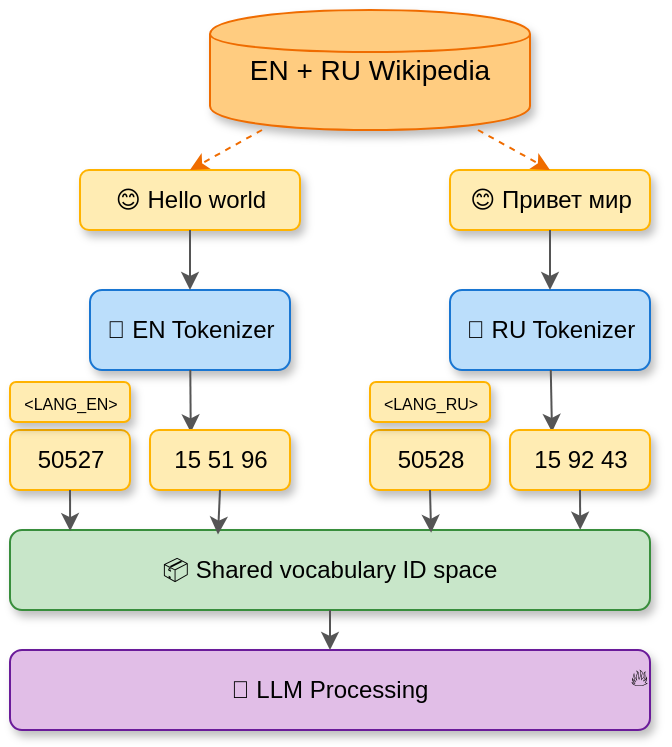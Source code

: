 <mxfile version="26.2.13">
  <diagram name="Switch-Tokenizer Modern v4" id="0">
    <mxGraphModel dx="1036" dy="632" grid="1" gridSize="10" guides="1" tooltips="1" connect="1" arrows="1" fold="1" page="1" pageScale="1" pageWidth="827" pageHeight="1169" math="0" shadow="0">
      <root>
        <mxCell id="0" />
        <mxCell id="1" parent="0" />
        <mxCell id="in_en" value="😊 Hello world" style="rounded=1;fillColor=#FFECB3;strokeColor=#FFB300;shadow=1;html=1;" parent="1" vertex="1">
          <mxGeometry x="45" y="90" width="110" height="30" as="geometry" />
        </mxCell>
        <mxCell id="in_ru" value="😊 Привет мир" style="rounded=1;fillColor=#FFECB3;strokeColor=#FFB300;shadow=1;html=1;" parent="1" vertex="1">
          <mxGeometry x="230" y="90" width="100" height="30" as="geometry" />
        </mxCell>
        <mxCell id="tok_en" value="🤖 EN Tokenizer" style="rounded=1;fillColor=#BBDEFB;strokeColor=#1976D2;shadow=1;html=1;" parent="1" vertex="1">
          <mxGeometry x="50" y="150" width="100" height="40" as="geometry" />
        </mxCell>
        <mxCell id="tok_ru" value="🤖 RU Tokenizer" style="rounded=1;fillColor=#BBDEFB;strokeColor=#1976D2;shadow=1;html=1;" parent="1" vertex="1">
          <mxGeometry x="230" y="150" width="100" height="40" as="geometry" />
        </mxCell>
        <mxCell id="e1" style="endArrow=classic;strokeColor=#555;" parent="1" source="in_en" target="tok_en" edge="1">
          <mxGeometry relative="1" as="geometry" />
        </mxCell>
        <mxCell id="e2" style="endArrow=classic;strokeColor=#555;" parent="1" source="in_ru" target="tok_ru" edge="1">
          <mxGeometry relative="1" as="geometry" />
        </mxCell>
        <mxCell id="shared" value="📦&amp;nbsp;Shared vocabulary ID space" style="rounded=1;fillColor=#C8E6C9;strokeColor=#388E3C;shadow=1;html=1;whiteSpace=wrap;" parent="1" vertex="1">
          <mxGeometry x="10" y="270" width="320" height="40" as="geometry" />
        </mxCell>
        <mxCell id="e3" style="endArrow=classic;strokeColor=#555;entryX=0.291;entryY=0.04;entryDx=0;entryDy=0;entryPerimeter=0;" parent="1" source="tok_en" target="zpH5X3wK1B-fje6_J5Yj-13" edge="1">
          <mxGeometry relative="1" as="geometry">
            <mxPoint x="115" y="210" as="targetPoint" />
          </mxGeometry>
        </mxCell>
        <mxCell id="e4" style="endArrow=classic;strokeColor=#555;entryX=0.3;entryY=0.033;entryDx=0;entryDy=0;entryPerimeter=0;" parent="1" source="tok_ru" target="zpH5X3wK1B-fje6_J5Yj-4" edge="1">
          <mxGeometry relative="1" as="geometry" />
        </mxCell>
        <mxCell id="db" value="EN + RU   Wikipedia" style="shape=cylinder;fillColor=#FFCC80;strokeColor=#EF6C00;shadow=1;html=1;whiteSpace=wrap;align=center;verticalAlign=middle;fontSize=14;" parent="1" vertex="1">
          <mxGeometry x="110" y="10" width="160" height="60" as="geometry" />
        </mxCell>
        <mxCell id="d1" style="endArrow=classic;strokeColor=#EF6C00;dashed=1;entryX=0.5;entryY=0;entryDx=0;entryDy=0;" parent="1" source="db" target="in_en" edge="1">
          <mxGeometry relative="1" as="geometry">
            <mxPoint x="30" y="75.577" as="targetPoint" />
          </mxGeometry>
        </mxCell>
        <mxCell id="d2" style="endArrow=classic;strokeColor=#EF6C00;dashed=1;entryX=0.5;entryY=0;entryDx=0;entryDy=0;" parent="1" source="db" target="in_ru" edge="1">
          <mxGeometry relative="1" as="geometry">
            <mxPoint x="235.556" y="90" as="targetPoint" />
          </mxGeometry>
        </mxCell>
        <mxCell id="zpH5X3wK1B-fje6_J5Yj-4" value="15 92 43" style="rounded=1;fillColor=#FFECB3;strokeColor=#FFB300;shadow=1;html=1;" parent="1" vertex="1">
          <mxGeometry x="260" y="220" width="70" height="30" as="geometry" />
        </mxCell>
        <mxCell id="zpH5X3wK1B-fje6_J5Yj-5" value="50528" style="rounded=1;fillColor=#FFECB3;strokeColor=#FFB300;shadow=1;html=1;" parent="1" vertex="1">
          <mxGeometry x="190" y="220" width="60" height="30" as="geometry" />
        </mxCell>
        <mxCell id="zpH5X3wK1B-fje6_J5Yj-8" style="endArrow=classic;strokeColor=#555;entryX=0.891;entryY=-0.004;entryDx=0;entryDy=0;exitX=0.5;exitY=1;exitDx=0;exitDy=0;entryPerimeter=0;" parent="1" source="zpH5X3wK1B-fje6_J5Yj-4" target="shared" edge="1">
          <mxGeometry relative="1" as="geometry">
            <mxPoint x="277" y="200" as="sourcePoint" />
            <mxPoint x="304" y="220" as="targetPoint" />
          </mxGeometry>
        </mxCell>
        <mxCell id="zpH5X3wK1B-fje6_J5Yj-10" style="endArrow=classic;strokeColor=#555;exitX=0.5;exitY=1;exitDx=0;exitDy=0;entryX=0.658;entryY=0.035;entryDx=0;entryDy=0;entryPerimeter=0;" parent="1" source="zpH5X3wK1B-fje6_J5Yj-5" target="shared" edge="1">
          <mxGeometry relative="1" as="geometry">
            <mxPoint x="304" y="250" as="sourcePoint" />
            <mxPoint x="220" y="290" as="targetPoint" />
          </mxGeometry>
        </mxCell>
        <mxCell id="zpH5X3wK1B-fje6_J5Yj-11" value="&lt;font style=&quot;font-size: 8px;&quot;&gt;&amp;lt;LANG_RU&amp;gt;&lt;/font&gt;" style="rounded=1;fillColor=#FFECB3;strokeColor=#FFB300;shadow=1;html=1;" parent="1" vertex="1">
          <mxGeometry x="190" y="196" width="60" height="20" as="geometry" />
        </mxCell>
        <mxCell id="zpH5X3wK1B-fje6_J5Yj-13" value="15 51 96" style="rounded=1;fillColor=#FFECB3;strokeColor=#FFB300;shadow=1;html=1;" parent="1" vertex="1">
          <mxGeometry x="80" y="220" width="70" height="30" as="geometry" />
        </mxCell>
        <mxCell id="zpH5X3wK1B-fje6_J5Yj-14" value="50527" style="rounded=1;fillColor=#FFECB3;strokeColor=#FFB300;shadow=1;html=1;" parent="1" vertex="1">
          <mxGeometry x="10" y="220" width="60" height="30" as="geometry" />
        </mxCell>
        <mxCell id="zpH5X3wK1B-fje6_J5Yj-15" value="&lt;font style=&quot;font-size: 8px;&quot;&gt;&amp;lt;LANG_EN&amp;gt;&lt;/font&gt;" style="rounded=1;fillColor=#FFECB3;strokeColor=#FFB300;shadow=1;html=1;" parent="1" vertex="1">
          <mxGeometry x="10" y="196" width="60" height="20" as="geometry" />
        </mxCell>
        <mxCell id="zpH5X3wK1B-fje6_J5Yj-17" style="endArrow=classic;strokeColor=#555;exitX=0.5;exitY=1;exitDx=0;exitDy=0;entryX=0.325;entryY=0.057;entryDx=0;entryDy=0;entryPerimeter=0;" parent="1" source="zpH5X3wK1B-fje6_J5Yj-13" target="shared" edge="1">
          <mxGeometry relative="1" as="geometry">
            <mxPoint x="230" y="260" as="sourcePoint" />
            <mxPoint x="231" y="301" as="targetPoint" />
          </mxGeometry>
        </mxCell>
        <mxCell id="zpH5X3wK1B-fje6_J5Yj-18" style="endArrow=classic;strokeColor=#555;exitX=0.5;exitY=1;exitDx=0;exitDy=0;entryX=0.094;entryY=0.014;entryDx=0;entryDy=0;entryPerimeter=0;" parent="1" source="zpH5X3wK1B-fje6_J5Yj-14" target="shared" edge="1">
          <mxGeometry relative="1" as="geometry">
            <mxPoint x="230" y="260" as="sourcePoint" />
            <mxPoint x="231" y="301" as="targetPoint" />
          </mxGeometry>
        </mxCell>
        <mxCell id="zpH5X3wK1B-fje6_J5Yj-19" value="" style="group;verticalAlign=bottom;align=right;" parent="1" vertex="1" connectable="0">
          <mxGeometry x="10" y="330" width="330" height="40" as="geometry" />
        </mxCell>
        <mxCell id="llm" value="🧠&amp;nbsp;LLM Processing" style="rounded=1;fillColor=#E1BEE7;strokeColor=#6A1B9A;shadow=1;html=1;whiteSpace=wrap;" parent="zpH5X3wK1B-fje6_J5Yj-19" vertex="1">
          <mxGeometry width="320" height="40" as="geometry" />
        </mxCell>
        <mxCell id="zpH5X3wK1B-fje6_J5Yj-20" value="&lt;blockquote style=&quot;margin: 0 0 0 40px; border: none; padding: 0px;&quot;&gt;&lt;font&gt;🔥&lt;/font&gt;&lt;/blockquote&gt;" style="text;html=1;align=right;verticalAlign=top;resizable=0;points=[];autosize=1;strokeColor=none;fillColor=none;" parent="zpH5X3wK1B-fje6_J5Yj-19" vertex="1">
          <mxGeometry x="240" width="80" height="30" as="geometry" />
        </mxCell>
        <mxCell id="zpH5X3wK1B-fje6_J5Yj-22" style="endArrow=classic;strokeColor=#555;exitX=0.5;exitY=1;exitDx=0;exitDy=0;entryX=0.5;entryY=0;entryDx=0;entryDy=0;" parent="1" source="shared" target="llm" edge="1">
          <mxGeometry relative="1" as="geometry">
            <mxPoint x="230" y="260" as="sourcePoint" />
            <mxPoint x="231" y="281" as="targetPoint" />
          </mxGeometry>
        </mxCell>
      </root>
    </mxGraphModel>
  </diagram>
</mxfile>
